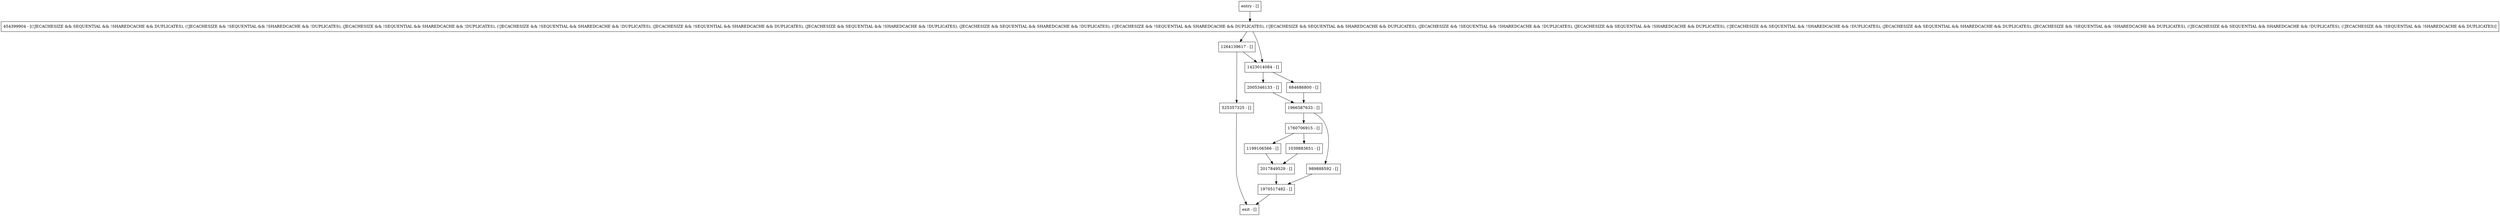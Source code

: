 digraph updateRecord {
node [shape=record];
1970517482 [label="1970517482 - []"];
525357325 [label="525357325 - []"];
1760706915 [label="1760706915 - []"];
2017849529 [label="2017849529 - []"];
989888592 [label="989888592 - []"];
entry [label="entry - []"];
exit [label="exit - []"];
1966587633 [label="1966587633 - []"];
1264139617 [label="1264139617 - []"];
454399904 [label="454399904 - [(!JECACHESIZE && SEQUENTIAL && !SHAREDCACHE && DUPLICATES), (!JECACHESIZE && !SEQUENTIAL && !SHAREDCACHE && !DUPLICATES), (JECACHESIZE && !SEQUENTIAL && SHAREDCACHE && !DUPLICATES), (!JECACHESIZE && !SEQUENTIAL && SHAREDCACHE && !DUPLICATES), (JECACHESIZE && !SEQUENTIAL && SHAREDCACHE && DUPLICATES), (JECACHESIZE && SEQUENTIAL && !SHAREDCACHE && !DUPLICATES), (JECACHESIZE && SEQUENTIAL && SHAREDCACHE && !DUPLICATES), (!JECACHESIZE && !SEQUENTIAL && SHAREDCACHE && DUPLICATES), (!JECACHESIZE && SEQUENTIAL && SHAREDCACHE && DUPLICATES), (JECACHESIZE && !SEQUENTIAL && !SHAREDCACHE && !DUPLICATES), (JECACHESIZE && SEQUENTIAL && !SHAREDCACHE && DUPLICATES), (!JECACHESIZE && SEQUENTIAL && !SHAREDCACHE && !DUPLICATES), (JECACHESIZE && SEQUENTIAL && SHAREDCACHE && DUPLICATES), (JECACHESIZE && !SEQUENTIAL && !SHAREDCACHE && DUPLICATES), (!JECACHESIZE && SEQUENTIAL && SHAREDCACHE && !DUPLICATES), (!JECACHESIZE && !SEQUENTIAL && !SHAREDCACHE && DUPLICATES)]"];
2005346133 [label="2005346133 - []"];
1199106566 [label="1199106566 - []"];
1039883651 [label="1039883651 - []"];
1423014084 [label="1423014084 - []"];
684686800 [label="684686800 - []"];
entry;
exit;
1970517482 -> exit;
525357325 -> exit;
1760706915 -> 1199106566;
1760706915 -> 1039883651;
2017849529 -> 1970517482;
989888592 -> 1970517482;
entry -> 454399904;
1966587633 -> 989888592;
1966587633 -> 1760706915;
1264139617 -> 525357325;
1264139617 -> 1423014084;
454399904 -> 1264139617;
454399904 -> 1423014084;
2005346133 -> 1966587633;
1199106566 -> 2017849529;
1039883651 -> 2017849529;
1423014084 -> 2005346133;
1423014084 -> 684686800;
684686800 -> 1966587633;
}
